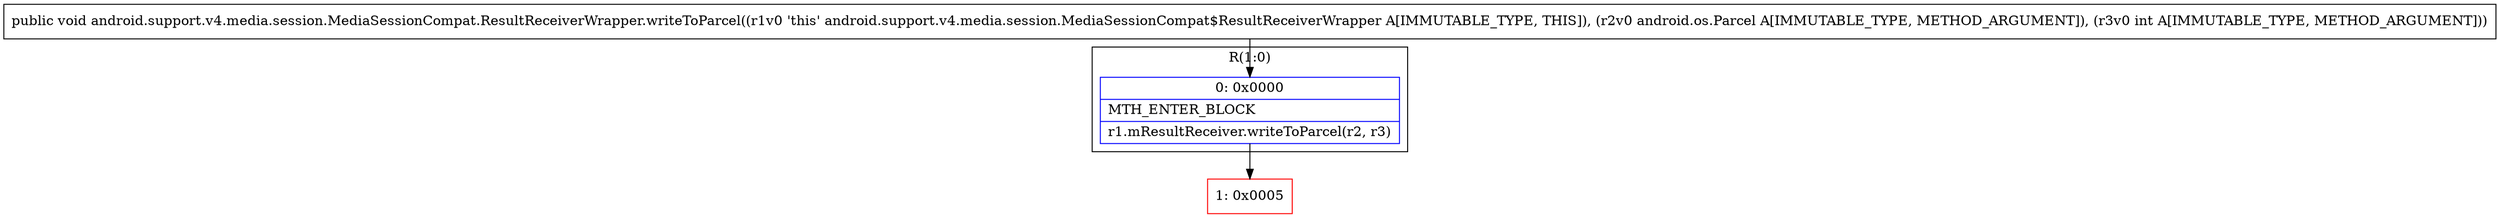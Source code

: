 digraph "CFG forandroid.support.v4.media.session.MediaSessionCompat.ResultReceiverWrapper.writeToParcel(Landroid\/os\/Parcel;I)V" {
subgraph cluster_Region_1639957226 {
label = "R(1:0)";
node [shape=record,color=blue];
Node_0 [shape=record,label="{0\:\ 0x0000|MTH_ENTER_BLOCK\l|r1.mResultReceiver.writeToParcel(r2, r3)\l}"];
}
Node_1 [shape=record,color=red,label="{1\:\ 0x0005}"];
MethodNode[shape=record,label="{public void android.support.v4.media.session.MediaSessionCompat.ResultReceiverWrapper.writeToParcel((r1v0 'this' android.support.v4.media.session.MediaSessionCompat$ResultReceiverWrapper A[IMMUTABLE_TYPE, THIS]), (r2v0 android.os.Parcel A[IMMUTABLE_TYPE, METHOD_ARGUMENT]), (r3v0 int A[IMMUTABLE_TYPE, METHOD_ARGUMENT])) }"];
MethodNode -> Node_0;
Node_0 -> Node_1;
}

